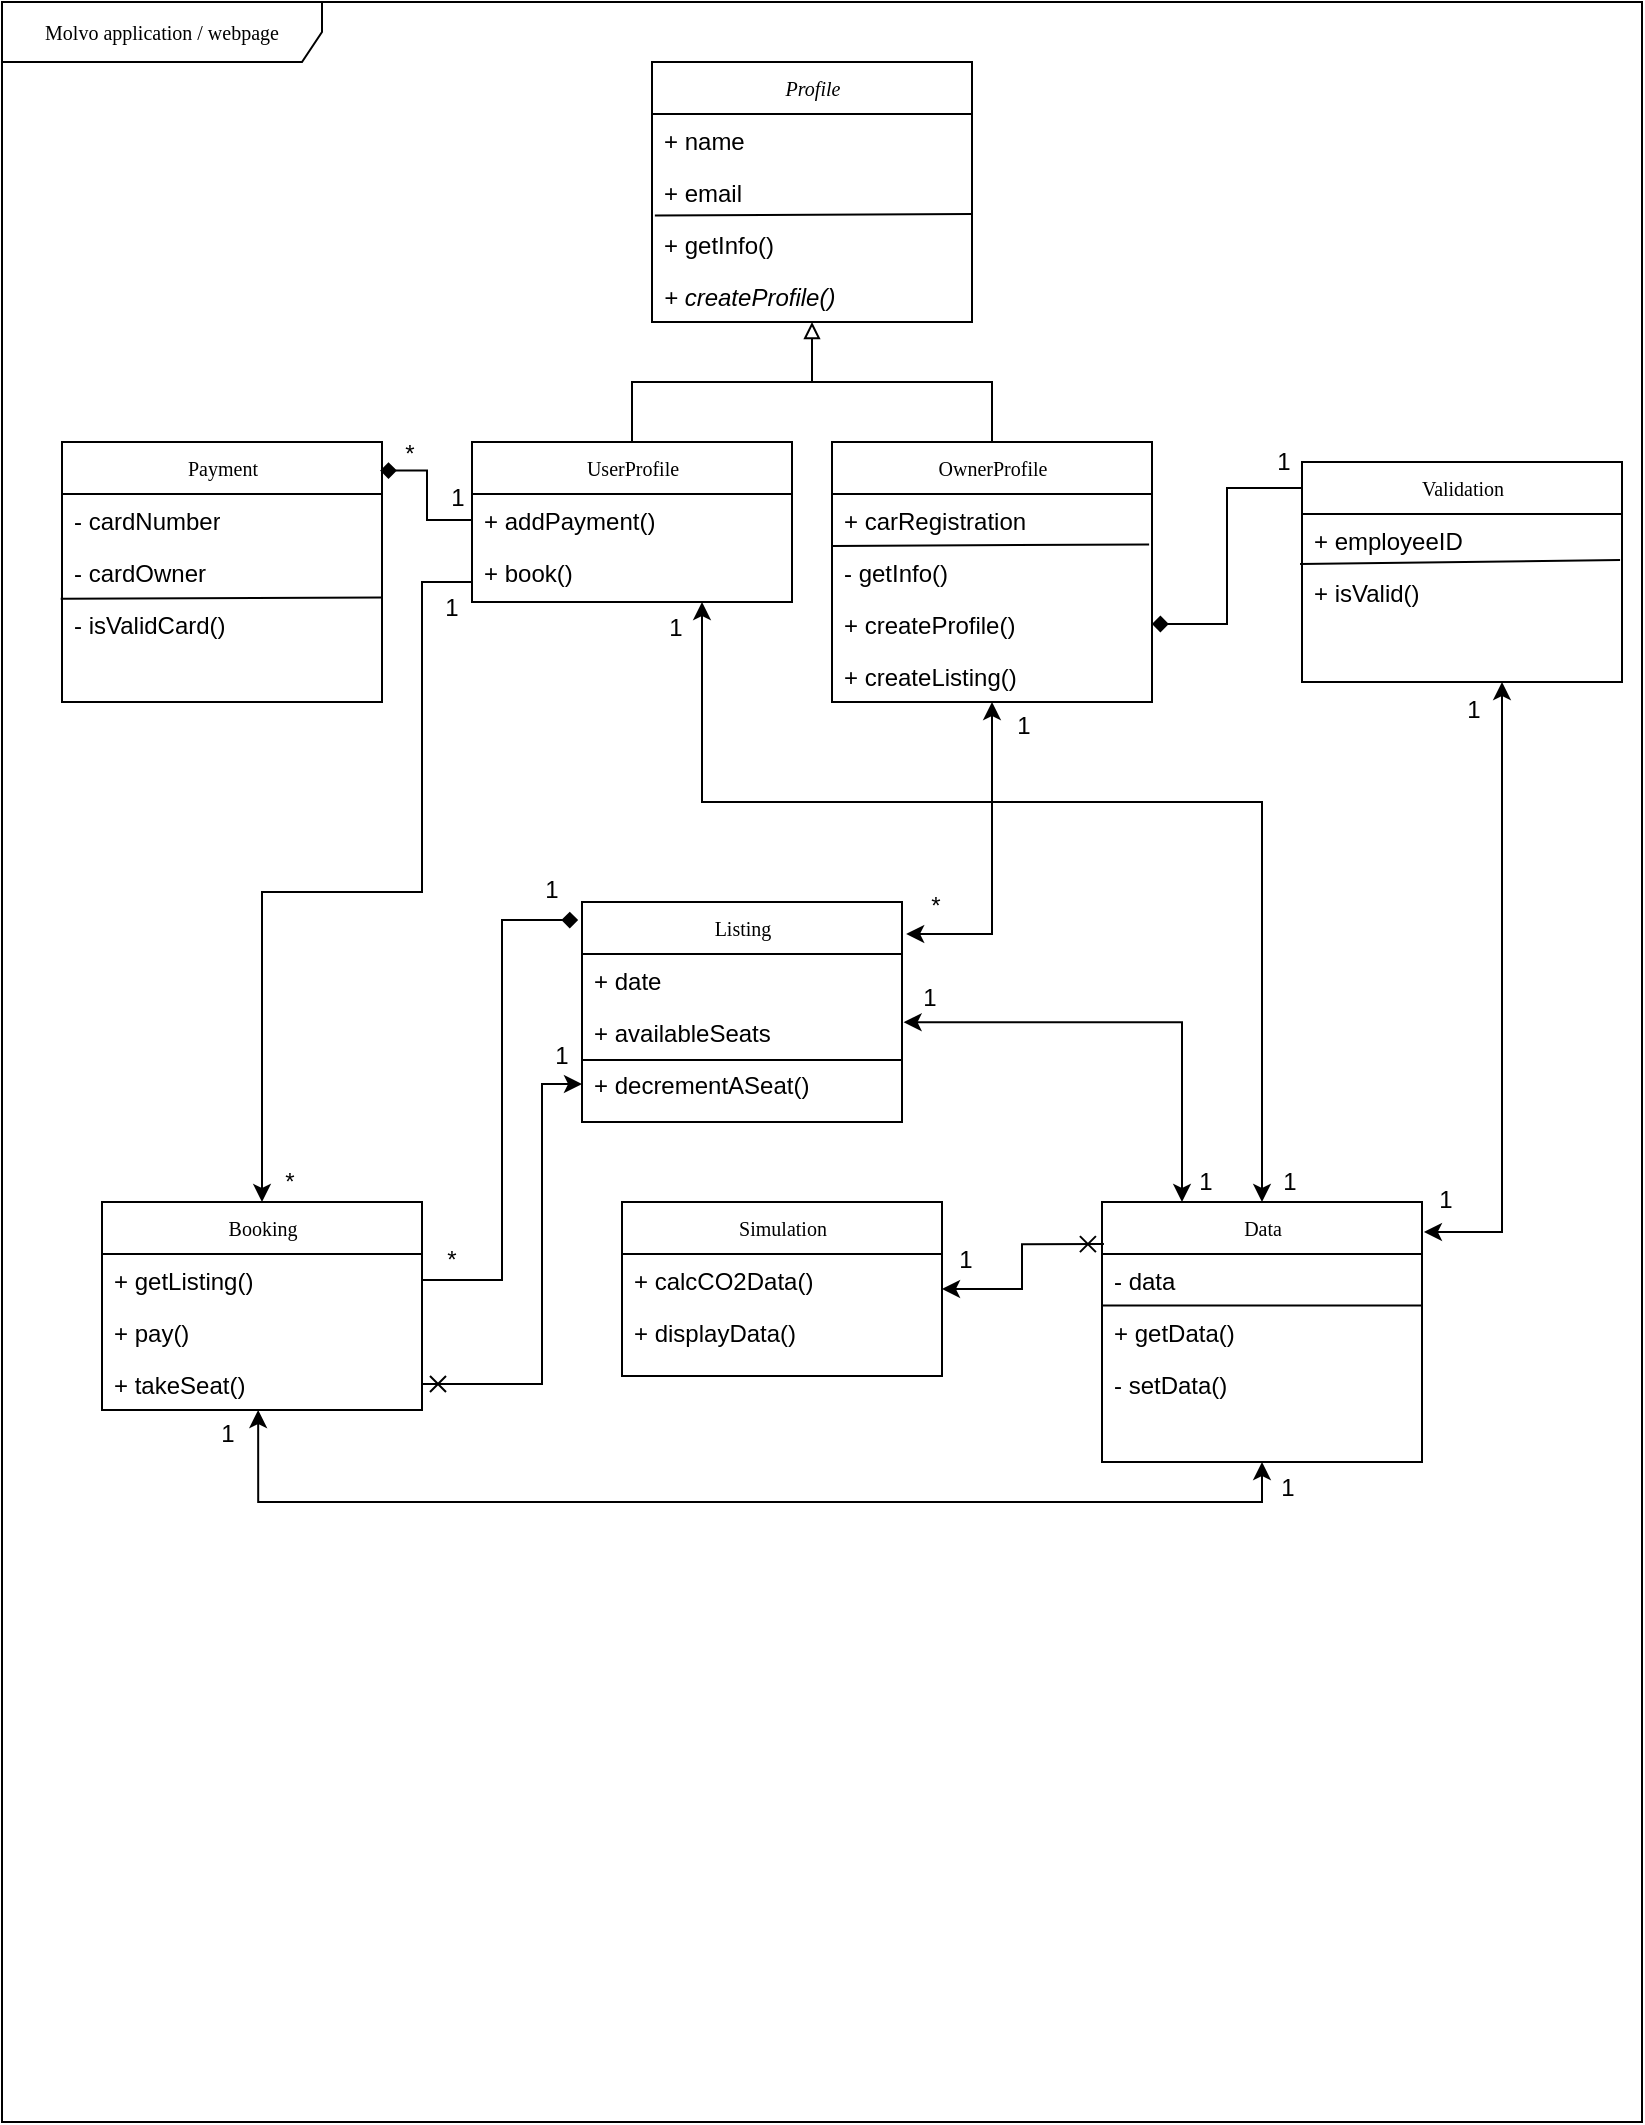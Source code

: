 <mxfile version="20.3.0" type="device"><diagram name="Page-1" id="c4acf3e9-155e-7222-9cf6-157b1a14988f"><mxGraphModel dx="1113" dy="653" grid="1" gridSize="10" guides="1" tooltips="1" connect="1" arrows="1" fold="1" page="1" pageScale="1" pageWidth="850" pageHeight="1100" background="none" math="0" shadow="0"><root><mxCell id="0"/><mxCell id="1" parent="0"/><mxCell id="17acba5748e5396b-1" value="Molvo application / webpage" style="shape=umlFrame;whiteSpace=wrap;html=1;rounded=0;shadow=0;comic=0;labelBackgroundColor=none;strokeWidth=1;fontFamily=Verdana;fontSize=10;align=center;width=160;height=30;" parent="1" vertex="1"><mxGeometry x="20" y="20" width="820" height="1060" as="geometry"/></mxCell><mxCell id="17acba5748e5396b-20" value="Booking" style="swimlane;html=1;fontStyle=0;childLayout=stackLayout;horizontal=1;startSize=26;fillColor=none;horizontalStack=0;resizeParent=1;resizeLast=0;collapsible=1;marginBottom=0;swimlaneFillColor=#ffffff;rounded=0;shadow=0;comic=0;labelBackgroundColor=none;strokeWidth=1;fontFamily=Verdana;fontSize=10;align=center;" parent="1" vertex="1"><mxGeometry x="70" y="620" width="160" height="104" as="geometry"/></mxCell><mxCell id="17acba5748e5396b-21" value="+ getListing()" style="text;html=1;strokeColor=none;fillColor=none;align=left;verticalAlign=top;spacingLeft=4;spacingRight=4;whiteSpace=wrap;overflow=hidden;rotatable=0;points=[[0,0.5],[1,0.5]];portConstraint=eastwest;" parent="17acba5748e5396b-20" vertex="1"><mxGeometry y="26" width="160" height="26" as="geometry"/></mxCell><mxCell id="17acba5748e5396b-24" value="+ pay()" style="text;html=1;strokeColor=none;fillColor=none;align=left;verticalAlign=top;spacingLeft=4;spacingRight=4;whiteSpace=wrap;overflow=hidden;rotatable=0;points=[[0,0.5],[1,0.5]];portConstraint=eastwest;" parent="17acba5748e5396b-20" vertex="1"><mxGeometry y="52" width="160" height="26" as="geometry"/></mxCell><mxCell id="uKs8oyk78Da4pzp-wPas-61" value="+ takeSeat()" style="text;html=1;strokeColor=none;fillColor=none;align=left;verticalAlign=top;spacingLeft=4;spacingRight=4;whiteSpace=wrap;overflow=hidden;rotatable=0;points=[[0,0.5],[1,0.5]];portConstraint=eastwest;" parent="17acba5748e5396b-20" vertex="1"><mxGeometry y="78" width="160" height="26" as="geometry"/></mxCell><mxCell id="17acba5748e5396b-30" value="Listing" style="swimlane;html=1;fontStyle=0;childLayout=stackLayout;horizontal=1;startSize=26;fillColor=none;horizontalStack=0;resizeParent=1;resizeLast=0;collapsible=1;marginBottom=0;swimlaneFillColor=#ffffff;rounded=0;shadow=0;comic=0;labelBackgroundColor=none;strokeWidth=1;fontFamily=Verdana;fontSize=10;align=center;" parent="1" vertex="1"><mxGeometry x="310" y="470" width="160" height="110" as="geometry"/></mxCell><mxCell id="17acba5748e5396b-31" value="+ date" style="text;html=1;strokeColor=none;fillColor=none;align=left;verticalAlign=top;spacingLeft=4;spacingRight=4;whiteSpace=wrap;overflow=hidden;rotatable=0;points=[[0,0.5],[1,0.5]];portConstraint=eastwest;" parent="17acba5748e5396b-30" vertex="1"><mxGeometry y="26" width="160" height="26" as="geometry"/></mxCell><mxCell id="17acba5748e5396b-33" value="+ availableSeats" style="text;html=1;strokeColor=none;fillColor=none;align=left;verticalAlign=top;spacingLeft=4;spacingRight=4;whiteSpace=wrap;overflow=hidden;rotatable=0;points=[[0,0.5],[1,0.5]];portConstraint=eastwest;" parent="17acba5748e5396b-30" vertex="1"><mxGeometry y="52" width="160" height="26" as="geometry"/></mxCell><mxCell id="uKs8oyk78Da4pzp-wPas-89" value="" style="endArrow=none;html=1;rounded=0;strokeWidth=1;exitX=-0.003;exitY=0.876;exitDx=0;exitDy=0;exitPerimeter=0;entryX=1;entryY=0.876;entryDx=0;entryDy=0;entryPerimeter=0;" parent="17acba5748e5396b-30" edge="1"><mxGeometry width="50" height="50" relative="1" as="geometry"><mxPoint x="-0.48" y="78.996" as="sourcePoint"/><mxPoint x="160" y="78.996" as="targetPoint"/></mxGeometry></mxCell><mxCell id="uKs8oyk78Da4pzp-wPas-60" value="+ decrementASeat()" style="text;html=1;strokeColor=none;fillColor=none;align=left;verticalAlign=top;spacingLeft=4;spacingRight=4;whiteSpace=wrap;overflow=hidden;rotatable=0;points=[[0,0.5],[1,0.5]];portConstraint=eastwest;" parent="17acba5748e5396b-30" vertex="1"><mxGeometry y="78" width="160" height="26" as="geometry"/></mxCell><mxCell id="uKs8oyk78Da4pzp-wPas-1" value="Payment" style="swimlane;html=1;fontStyle=0;childLayout=stackLayout;horizontal=1;startSize=26;fillColor=none;horizontalStack=0;resizeParent=1;resizeLast=0;collapsible=1;marginBottom=0;swimlaneFillColor=#ffffff;rounded=0;shadow=0;comic=0;labelBackgroundColor=none;strokeWidth=1;fontFamily=Verdana;fontSize=10;align=center;" parent="1" vertex="1"><mxGeometry x="50" y="240" width="160" height="130" as="geometry"/></mxCell><mxCell id="uKs8oyk78Da4pzp-wPas-2" value="- cardNumber" style="text;html=1;strokeColor=none;fillColor=none;align=left;verticalAlign=top;spacingLeft=4;spacingRight=4;whiteSpace=wrap;overflow=hidden;rotatable=0;points=[[0,0.5],[1,0.5]];portConstraint=eastwest;" parent="uKs8oyk78Da4pzp-wPas-1" vertex="1"><mxGeometry y="26" width="160" height="26" as="geometry"/></mxCell><mxCell id="uKs8oyk78Da4pzp-wPas-3" value="- cardOwner" style="text;html=1;strokeColor=none;fillColor=none;align=left;verticalAlign=top;spacingLeft=4;spacingRight=4;whiteSpace=wrap;overflow=hidden;rotatable=0;points=[[0,0.5],[1,0.5]];portConstraint=eastwest;" parent="uKs8oyk78Da4pzp-wPas-1" vertex="1"><mxGeometry y="52" width="160" height="26" as="geometry"/></mxCell><mxCell id="uKs8oyk78Da4pzp-wPas-4" value="- isValidCard()" style="text;html=1;strokeColor=none;fillColor=none;align=left;verticalAlign=top;spacingLeft=4;spacingRight=4;whiteSpace=wrap;overflow=hidden;rotatable=0;points=[[0,0.5],[1,0.5]];portConstraint=eastwest;" parent="uKs8oyk78Da4pzp-wPas-1" vertex="1"><mxGeometry y="78" width="160" height="26" as="geometry"/></mxCell><mxCell id="uKs8oyk78Da4pzp-wPas-87" value="" style="endArrow=none;html=1;rounded=0;strokeWidth=1;entryX=-0.004;entryY=-0.1;entryDx=0;entryDy=0;entryPerimeter=0;exitX=1.003;exitY=0.877;exitDx=0;exitDy=0;exitPerimeter=0;" parent="uKs8oyk78Da4pzp-wPas-1" edge="1"><mxGeometry width="50" height="50" relative="1" as="geometry"><mxPoint x="160.48" y="77.802" as="sourcePoint"/><mxPoint x="-0.64" y="78.4" as="targetPoint"/></mxGeometry></mxCell><mxCell id="uKs8oyk78Da4pzp-wPas-37" style="edgeStyle=orthogonalEdgeStyle;rounded=0;orthogonalLoop=1;jettySize=auto;html=1;entryX=0.5;entryY=0;entryDx=0;entryDy=0;strokeWidth=1;startArrow=block;startFill=0;endArrow=none;endFill=0;" parent="1" source="uKs8oyk78Da4pzp-wPas-9" target="uKs8oyk78Da4pzp-wPas-25" edge="1"><mxGeometry relative="1" as="geometry"/></mxCell><mxCell id="uKs8oyk78Da4pzp-wPas-9" value="&lt;i&gt;Profile&lt;/i&gt;" style="swimlane;html=1;fontStyle=0;childLayout=stackLayout;horizontal=1;startSize=26;fillColor=none;horizontalStack=0;resizeParent=1;resizeLast=0;collapsible=1;marginBottom=0;swimlaneFillColor=#ffffff;rounded=0;shadow=0;comic=0;labelBackgroundColor=none;strokeWidth=1;fontFamily=Verdana;fontSize=10;align=center;" parent="1" vertex="1"><mxGeometry x="345" y="50" width="160" height="130" as="geometry"/></mxCell><mxCell id="uKs8oyk78Da4pzp-wPas-46" value="+ name" style="text;html=1;strokeColor=none;fillColor=none;align=left;verticalAlign=top;spacingLeft=4;spacingRight=4;whiteSpace=wrap;overflow=hidden;rotatable=0;points=[[0,0.5],[1,0.5]];portConstraint=eastwest;fontStyle=0" parent="uKs8oyk78Da4pzp-wPas-9" vertex="1"><mxGeometry y="26" width="160" height="26" as="geometry"/></mxCell><mxCell id="uKs8oyk78Da4pzp-wPas-45" value="+ email" style="text;html=1;strokeColor=none;fillColor=none;align=left;verticalAlign=top;spacingLeft=4;spacingRight=4;whiteSpace=wrap;overflow=hidden;rotatable=0;points=[[0,0.5],[1,0.5]];portConstraint=eastwest;fontStyle=0" parent="uKs8oyk78Da4pzp-wPas-9" vertex="1"><mxGeometry y="52" width="160" height="26" as="geometry"/></mxCell><mxCell id="uKs8oyk78Da4pzp-wPas-10" value="+ getInfo()" style="text;html=1;strokeColor=none;fillColor=none;align=left;verticalAlign=top;spacingLeft=4;spacingRight=4;whiteSpace=wrap;overflow=hidden;rotatable=0;points=[[0,0.5],[1,0.5]];portConstraint=eastwest;" parent="uKs8oyk78Da4pzp-wPas-9" vertex="1"><mxGeometry y="78" width="160" height="26" as="geometry"/></mxCell><mxCell id="uKs8oyk78Da4pzp-wPas-12" value="+ createProfile()" style="text;html=1;strokeColor=none;fillColor=none;align=left;verticalAlign=top;spacingLeft=4;spacingRight=4;whiteSpace=wrap;overflow=hidden;rotatable=0;points=[[0,0.5],[1,0.5]];portConstraint=eastwest;fontStyle=2" parent="uKs8oyk78Da4pzp-wPas-9" vertex="1"><mxGeometry y="104" width="160" height="26" as="geometry"/></mxCell><mxCell id="uKs8oyk78Da4pzp-wPas-49" value="" style="endArrow=none;html=1;rounded=0;strokeWidth=1;exitX=0.009;exitY=-0.046;exitDx=0;exitDy=0;exitPerimeter=0;entryX=1;entryY=-0.077;entryDx=0;entryDy=0;entryPerimeter=0;" parent="uKs8oyk78Da4pzp-wPas-9" source="uKs8oyk78Da4pzp-wPas-10" target="uKs8oyk78Da4pzp-wPas-10" edge="1"><mxGeometry width="50" height="50" relative="1" as="geometry"><mxPoint x="35" y="210" as="sourcePoint"/><mxPoint x="85" y="160" as="targetPoint"/></mxGeometry></mxCell><mxCell id="8Le6hrmOQh6Z6qcYx4RV-6" style="edgeStyle=orthogonalEdgeStyle;rounded=0;orthogonalLoop=1;jettySize=auto;html=1;entryX=1.006;entryY=0.115;entryDx=0;entryDy=0;entryPerimeter=0;startArrow=classic;startFill=1;" edge="1" parent="1" source="uKs8oyk78Da4pzp-wPas-13" target="uKs8oyk78Da4pzp-wPas-17"><mxGeometry relative="1" as="geometry"><Array as="points"><mxPoint x="770" y="635"/></Array></mxGeometry></mxCell><mxCell id="uKs8oyk78Da4pzp-wPas-13" value="Validation" style="swimlane;html=1;fontStyle=0;childLayout=stackLayout;horizontal=1;startSize=26;fillColor=none;horizontalStack=0;resizeParent=1;resizeLast=0;collapsible=1;marginBottom=0;swimlaneFillColor=#ffffff;rounded=0;shadow=0;comic=0;labelBackgroundColor=none;strokeWidth=1;fontFamily=Verdana;fontSize=10;align=center;" parent="1" vertex="1"><mxGeometry x="670" y="250" width="160" height="110" as="geometry"/></mxCell><mxCell id="uKs8oyk78Da4pzp-wPas-14" value="+ employeeID" style="text;html=1;strokeColor=none;fillColor=none;align=left;verticalAlign=top;spacingLeft=4;spacingRight=4;whiteSpace=wrap;overflow=hidden;rotatable=0;points=[[0,0.5],[1,0.5]];portConstraint=eastwest;" parent="uKs8oyk78Da4pzp-wPas-13" vertex="1"><mxGeometry y="26" width="160" height="26" as="geometry"/></mxCell><mxCell id="uKs8oyk78Da4pzp-wPas-15" value="+ isValid()" style="text;html=1;strokeColor=none;fillColor=none;align=left;verticalAlign=top;spacingLeft=4;spacingRight=4;whiteSpace=wrap;overflow=hidden;rotatable=0;points=[[0,0.5],[1,0.5]];portConstraint=eastwest;" parent="uKs8oyk78Da4pzp-wPas-13" vertex="1"><mxGeometry y="52" width="160" height="26" as="geometry"/></mxCell><mxCell id="uKs8oyk78Da4pzp-wPas-75" value="" style="endArrow=none;html=1;rounded=0;strokeWidth=1;entryX=0.994;entryY=-0.115;entryDx=0;entryDy=0;entryPerimeter=0;exitX=-0.006;exitY=-0.038;exitDx=0;exitDy=0;exitPerimeter=0;" parent="uKs8oyk78Da4pzp-wPas-13" source="uKs8oyk78Da4pzp-wPas-15" target="uKs8oyk78Da4pzp-wPas-15" edge="1"><mxGeometry width="50" height="50" relative="1" as="geometry"><mxPoint x="-340" y="280" as="sourcePoint"/><mxPoint x="-290" y="230" as="targetPoint"/></mxGeometry></mxCell><mxCell id="uKs8oyk78Da4pzp-wPas-91" style="edgeStyle=orthogonalEdgeStyle;rounded=0;orthogonalLoop=1;jettySize=auto;html=1;entryX=1.005;entryY=0.312;entryDx=0;entryDy=0;strokeWidth=1;startArrow=classic;startFill=1;endArrow=classic;endFill=1;exitX=0.25;exitY=0;exitDx=0;exitDy=0;entryPerimeter=0;" parent="1" source="uKs8oyk78Da4pzp-wPas-17" target="17acba5748e5396b-33" edge="1"><mxGeometry relative="1" as="geometry"><Array as="points"><mxPoint x="610" y="530"/></Array></mxGeometry></mxCell><mxCell id="8Le6hrmOQh6Z6qcYx4RV-5" style="edgeStyle=orthogonalEdgeStyle;rounded=0;orthogonalLoop=1;jettySize=auto;html=1;entryX=0.488;entryY=1;entryDx=0;entryDy=0;entryPerimeter=0;startArrow=classic;startFill=1;" edge="1" parent="1" source="uKs8oyk78Da4pzp-wPas-17" target="uKs8oyk78Da4pzp-wPas-61"><mxGeometry relative="1" as="geometry"><Array as="points"><mxPoint x="650" y="770"/><mxPoint x="148" y="770"/></Array></mxGeometry></mxCell><mxCell id="uKs8oyk78Da4pzp-wPas-17" value="Data" style="swimlane;html=1;fontStyle=0;childLayout=stackLayout;horizontal=1;startSize=26;fillColor=none;horizontalStack=0;resizeParent=1;resizeLast=0;collapsible=1;marginBottom=0;swimlaneFillColor=#ffffff;rounded=0;shadow=0;comic=0;labelBackgroundColor=none;strokeWidth=1;fontFamily=Verdana;fontSize=10;align=center;" parent="1" vertex="1"><mxGeometry x="570" y="620" width="160" height="130" as="geometry"/></mxCell><mxCell id="uKs8oyk78Da4pzp-wPas-79" value="- data" style="text;html=1;strokeColor=none;fillColor=none;align=left;verticalAlign=top;spacingLeft=4;spacingRight=4;whiteSpace=wrap;overflow=hidden;rotatable=0;points=[[0,0.5],[1,0.5]];portConstraint=eastwest;" parent="uKs8oyk78Da4pzp-wPas-17" vertex="1"><mxGeometry y="26" width="160" height="26" as="geometry"/></mxCell><mxCell id="uKs8oyk78Da4pzp-wPas-19" value="+ getData()" style="text;html=1;strokeColor=none;fillColor=none;align=left;verticalAlign=top;spacingLeft=4;spacingRight=4;whiteSpace=wrap;overflow=hidden;rotatable=0;points=[[0,0.5],[1,0.5]];portConstraint=eastwest;" parent="uKs8oyk78Da4pzp-wPas-17" vertex="1"><mxGeometry y="52" width="160" height="26" as="geometry"/></mxCell><mxCell id="uKs8oyk78Da4pzp-wPas-78" value="- setData()" style="text;html=1;strokeColor=none;fillColor=none;align=left;verticalAlign=top;spacingLeft=4;spacingRight=4;whiteSpace=wrap;overflow=hidden;rotatable=0;points=[[0,0.5],[1,0.5]];portConstraint=eastwest;" parent="uKs8oyk78Da4pzp-wPas-17" vertex="1"><mxGeometry y="78" width="160" height="26" as="geometry"/></mxCell><mxCell id="uKs8oyk78Da4pzp-wPas-88" value="" style="endArrow=none;html=1;rounded=0;strokeWidth=1;exitX=-0.003;exitY=0.876;exitDx=0;exitDy=0;exitPerimeter=0;entryX=1;entryY=0.876;entryDx=0;entryDy=0;entryPerimeter=0;" parent="uKs8oyk78Da4pzp-wPas-17" edge="1"><mxGeometry width="50" height="50" relative="1" as="geometry"><mxPoint x="-0.48" y="51.776" as="sourcePoint"/><mxPoint x="160" y="51.776" as="targetPoint"/></mxGeometry></mxCell><mxCell id="uKs8oyk78Da4pzp-wPas-38" style="edgeStyle=orthogonalEdgeStyle;rounded=0;orthogonalLoop=1;jettySize=auto;html=1;exitX=0.5;exitY=0;exitDx=0;exitDy=0;strokeWidth=1;startArrow=none;startFill=0;endArrow=none;endFill=0;" parent="1" source="uKs8oyk78Da4pzp-wPas-21" edge="1"><mxGeometry relative="1" as="geometry"><mxPoint x="385" y="210" as="targetPoint"/><Array as="points"><mxPoint x="515" y="210"/></Array></mxGeometry></mxCell><mxCell id="8Le6hrmOQh6Z6qcYx4RV-4" style="edgeStyle=orthogonalEdgeStyle;rounded=0;orthogonalLoop=1;jettySize=auto;html=1;entryX=1.013;entryY=0.145;entryDx=0;entryDy=0;entryPerimeter=0;startArrow=classic;startFill=1;" edge="1" parent="1" source="uKs8oyk78Da4pzp-wPas-21" target="17acba5748e5396b-30"><mxGeometry relative="1" as="geometry"><Array as="points"><mxPoint x="515" y="486"/></Array></mxGeometry></mxCell><mxCell id="uKs8oyk78Da4pzp-wPas-21" value="OwnerProfile" style="swimlane;html=1;fontStyle=0;childLayout=stackLayout;horizontal=1;startSize=26;fillColor=none;horizontalStack=0;resizeParent=1;resizeLast=0;collapsible=1;marginBottom=0;swimlaneFillColor=#ffffff;rounded=0;shadow=0;comic=0;labelBackgroundColor=none;strokeWidth=1;fontFamily=Verdana;fontSize=10;align=center;" parent="1" vertex="1"><mxGeometry x="435" y="240" width="160" height="130" as="geometry"/></mxCell><mxCell id="uKs8oyk78Da4pzp-wPas-48" value="+ carRegistration" style="text;html=1;strokeColor=none;fillColor=none;align=left;verticalAlign=top;spacingLeft=4;spacingRight=4;whiteSpace=wrap;overflow=hidden;rotatable=0;points=[[0,0.5],[1,0.5]];portConstraint=eastwest;" parent="uKs8oyk78Da4pzp-wPas-21" vertex="1"><mxGeometry y="26" width="160" height="26" as="geometry"/></mxCell><mxCell id="uKs8oyk78Da4pzp-wPas-50" value="" style="endArrow=none;html=1;rounded=0;strokeWidth=1;exitX=0.009;exitY=-0.046;exitDx=0;exitDy=0;exitPerimeter=0;entryX=1;entryY=-0.077;entryDx=0;entryDy=0;entryPerimeter=0;" parent="uKs8oyk78Da4pzp-wPas-21" edge="1"><mxGeometry width="50" height="50" relative="1" as="geometry"><mxPoint x="-5.684e-14" y="52.004" as="sourcePoint"/><mxPoint x="158.56" y="51.198" as="targetPoint"/></mxGeometry></mxCell><mxCell id="uKs8oyk78Da4pzp-wPas-24" value="- getInfo()" style="text;html=1;strokeColor=none;fillColor=none;align=left;verticalAlign=top;spacingLeft=4;spacingRight=4;whiteSpace=wrap;overflow=hidden;rotatable=0;points=[[0,0.5],[1,0.5]];portConstraint=eastwest;" parent="uKs8oyk78Da4pzp-wPas-21" vertex="1"><mxGeometry y="52" width="160" height="26" as="geometry"/></mxCell><mxCell id="uKs8oyk78Da4pzp-wPas-22" value="+ createProfile()" style="text;html=1;strokeColor=none;fillColor=none;align=left;verticalAlign=top;spacingLeft=4;spacingRight=4;whiteSpace=wrap;overflow=hidden;rotatable=0;points=[[0,0.5],[1,0.5]];portConstraint=eastwest;" parent="uKs8oyk78Da4pzp-wPas-21" vertex="1"><mxGeometry y="78" width="160" height="26" as="geometry"/></mxCell><mxCell id="uKs8oyk78Da4pzp-wPas-23" value="+ createListing()" style="text;html=1;strokeColor=none;fillColor=none;align=left;verticalAlign=top;spacingLeft=4;spacingRight=4;whiteSpace=wrap;overflow=hidden;rotatable=0;points=[[0,0.5],[1,0.5]];portConstraint=eastwest;" parent="uKs8oyk78Da4pzp-wPas-21" vertex="1"><mxGeometry y="104" width="160" height="26" as="geometry"/></mxCell><mxCell id="uKs8oyk78Da4pzp-wPas-53" style="edgeStyle=orthogonalEdgeStyle;rounded=0;orthogonalLoop=1;jettySize=auto;html=1;entryX=0.5;entryY=0;entryDx=0;entryDy=0;strokeWidth=1;startArrow=none;startFill=0;endArrow=classic;endFill=1;" parent="1" source="uKs8oyk78Da4pzp-wPas-25" target="17acba5748e5396b-20" edge="1"><mxGeometry relative="1" as="geometry"><Array as="points"><mxPoint x="230" y="310"/><mxPoint x="230" y="465"/><mxPoint x="150" y="465"/></Array></mxGeometry></mxCell><mxCell id="uKs8oyk78Da4pzp-wPas-58" style="edgeStyle=orthogonalEdgeStyle;rounded=0;orthogonalLoop=1;jettySize=auto;html=1;entryX=0.994;entryY=0.11;entryDx=0;entryDy=0;entryPerimeter=0;strokeWidth=1;startArrow=none;startFill=0;endArrow=diamond;endFill=1;exitX=0;exitY=0.5;exitDx=0;exitDy=0;" parent="1" source="uKs8oyk78Da4pzp-wPas-39" target="uKs8oyk78Da4pzp-wPas-1" edge="1"><mxGeometry relative="1" as="geometry"/></mxCell><mxCell id="8Le6hrmOQh6Z6qcYx4RV-2" style="edgeStyle=orthogonalEdgeStyle;rounded=0;orthogonalLoop=1;jettySize=auto;html=1;startArrow=classic;startFill=1;entryX=0.5;entryY=0;entryDx=0;entryDy=0;" edge="1" parent="1" source="uKs8oyk78Da4pzp-wPas-25" target="uKs8oyk78Da4pzp-wPas-17"><mxGeometry relative="1" as="geometry"><mxPoint x="540" y="789" as="targetPoint"/><Array as="points"><mxPoint x="370" y="420"/><mxPoint x="650" y="420"/></Array></mxGeometry></mxCell><mxCell id="uKs8oyk78Da4pzp-wPas-25" value="UserProfile" style="swimlane;html=1;fontStyle=0;childLayout=stackLayout;horizontal=1;startSize=26;fillColor=none;horizontalStack=0;resizeParent=1;resizeLast=0;collapsible=1;marginBottom=0;swimlaneFillColor=#ffffff;rounded=0;shadow=0;comic=0;labelBackgroundColor=none;strokeWidth=1;fontFamily=Verdana;fontSize=10;align=center;" parent="1" vertex="1"><mxGeometry x="255" y="240" width="160" height="80" as="geometry"/></mxCell><mxCell id="uKs8oyk78Da4pzp-wPas-39" value="+ addPayment()" style="text;html=1;strokeColor=none;fillColor=none;align=left;verticalAlign=top;spacingLeft=4;spacingRight=4;whiteSpace=wrap;overflow=hidden;rotatable=0;points=[[0,0.5],[1,0.5]];portConstraint=eastwest;" parent="uKs8oyk78Da4pzp-wPas-25" vertex="1"><mxGeometry y="26" width="160" height="26" as="geometry"/></mxCell><mxCell id="uKs8oyk78Da4pzp-wPas-28" value="+ book()" style="text;html=1;strokeColor=none;fillColor=none;align=left;verticalAlign=top;spacingLeft=4;spacingRight=4;whiteSpace=wrap;overflow=hidden;rotatable=0;points=[[0,0.5],[1,0.5]];portConstraint=eastwest;" parent="uKs8oyk78Da4pzp-wPas-25" vertex="1"><mxGeometry y="52" width="160" height="26" as="geometry"/></mxCell><mxCell id="uKs8oyk78Da4pzp-wPas-63" value="" style="edgeStyle=orthogonalEdgeStyle;rounded=0;orthogonalLoop=1;jettySize=auto;html=1;strokeWidth=1;startArrow=cross;startFill=0;endArrow=classic;endFill=1;" parent="1" source="uKs8oyk78Da4pzp-wPas-61" target="uKs8oyk78Da4pzp-wPas-60" edge="1"><mxGeometry relative="1" as="geometry"><Array as="points"><mxPoint x="290" y="711"/><mxPoint x="290" y="561"/></Array></mxGeometry></mxCell><mxCell id="uKs8oyk78Da4pzp-wPas-74" style="edgeStyle=orthogonalEdgeStyle;rounded=0;orthogonalLoop=1;jettySize=auto;html=1;entryX=0;entryY=0.118;entryDx=0;entryDy=0;entryPerimeter=0;strokeWidth=1;startArrow=diamond;startFill=1;endArrow=none;endFill=0;" parent="1" source="uKs8oyk78Da4pzp-wPas-22" target="uKs8oyk78Da4pzp-wPas-13" edge="1"><mxGeometry relative="1" as="geometry"/></mxCell><mxCell id="8Le6hrmOQh6Z6qcYx4RV-3" style="edgeStyle=orthogonalEdgeStyle;rounded=0;orthogonalLoop=1;jettySize=auto;html=1;entryX=-0.012;entryY=0.082;entryDx=0;entryDy=0;entryPerimeter=0;startArrow=none;startFill=0;endArrow=diamond;endFill=1;" edge="1" parent="1" source="17acba5748e5396b-21" target="17acba5748e5396b-30"><mxGeometry relative="1" as="geometry"><Array as="points"><mxPoint x="270" y="659"/><mxPoint x="270" y="479"/></Array></mxGeometry></mxCell><mxCell id="8Le6hrmOQh6Z6qcYx4RV-12" style="edgeStyle=orthogonalEdgeStyle;rounded=0;orthogonalLoop=1;jettySize=auto;html=1;entryX=0.006;entryY=0.162;entryDx=0;entryDy=0;entryPerimeter=0;startArrow=classic;startFill=1;endArrow=cross;endFill=0;" edge="1" parent="1" source="8Le6hrmOQh6Z6qcYx4RV-7" target="uKs8oyk78Da4pzp-wPas-17"><mxGeometry relative="1" as="geometry"/></mxCell><mxCell id="8Le6hrmOQh6Z6qcYx4RV-7" value="Simulation" style="swimlane;html=1;fontStyle=0;childLayout=stackLayout;horizontal=1;startSize=26;fillColor=none;horizontalStack=0;resizeParent=1;resizeLast=0;collapsible=1;marginBottom=0;swimlaneFillColor=#ffffff;rounded=0;shadow=0;comic=0;labelBackgroundColor=none;strokeWidth=1;fontFamily=Verdana;fontSize=10;align=center;" vertex="1" parent="1"><mxGeometry x="330" y="620" width="160" height="87" as="geometry"/></mxCell><mxCell id="8Le6hrmOQh6Z6qcYx4RV-8" value="+ calcCO2Data()" style="text;html=1;strokeColor=none;fillColor=none;align=left;verticalAlign=top;spacingLeft=4;spacingRight=4;whiteSpace=wrap;overflow=hidden;rotatable=0;points=[[0,0.5],[1,0.5]];portConstraint=eastwest;" vertex="1" parent="8Le6hrmOQh6Z6qcYx4RV-7"><mxGeometry y="26" width="160" height="26" as="geometry"/></mxCell><mxCell id="8Le6hrmOQh6Z6qcYx4RV-9" value="+ displayData()" style="text;html=1;strokeColor=none;fillColor=none;align=left;verticalAlign=top;spacingLeft=4;spacingRight=4;whiteSpace=wrap;overflow=hidden;rotatable=0;points=[[0,0.5],[1,0.5]];portConstraint=eastwest;" vertex="1" parent="8Le6hrmOQh6Z6qcYx4RV-7"><mxGeometry y="52" width="160" height="26" as="geometry"/></mxCell><mxCell id="8Le6hrmOQh6Z6qcYx4RV-13" value="*" style="text;html=1;strokeColor=none;fillColor=none;align=center;verticalAlign=middle;whiteSpace=wrap;rounded=0;" vertex="1" parent="1"><mxGeometry x="194" y="231" width="60" height="30" as="geometry"/></mxCell><mxCell id="8Le6hrmOQh6Z6qcYx4RV-14" value="1" style="text;html=1;strokeColor=none;fillColor=none;align=center;verticalAlign=middle;whiteSpace=wrap;rounded=0;" vertex="1" parent="1"><mxGeometry x="218" y="253" width="60" height="30" as="geometry"/></mxCell><mxCell id="8Le6hrmOQh6Z6qcYx4RV-15" value="1" style="text;html=1;strokeColor=none;fillColor=none;align=center;verticalAlign=middle;whiteSpace=wrap;rounded=0;" vertex="1" parent="1"><mxGeometry x="215" y="308" width="60" height="30" as="geometry"/></mxCell><mxCell id="8Le6hrmOQh6Z6qcYx4RV-16" value="*" style="text;html=1;strokeColor=none;fillColor=none;align=center;verticalAlign=middle;whiteSpace=wrap;rounded=0;" vertex="1" parent="1"><mxGeometry x="134" y="595" width="60" height="30" as="geometry"/></mxCell><mxCell id="8Le6hrmOQh6Z6qcYx4RV-17" value="*" style="text;html=1;strokeColor=none;fillColor=none;align=center;verticalAlign=middle;whiteSpace=wrap;rounded=0;" vertex="1" parent="1"><mxGeometry x="215" y="634" width="60" height="30" as="geometry"/></mxCell><mxCell id="8Le6hrmOQh6Z6qcYx4RV-18" value="1" style="text;html=1;strokeColor=none;fillColor=none;align=center;verticalAlign=middle;whiteSpace=wrap;rounded=0;" vertex="1" parent="1"><mxGeometry x="265" y="449" width="60" height="30" as="geometry"/></mxCell><mxCell id="8Le6hrmOQh6Z6qcYx4RV-19" value="1" style="text;html=1;strokeColor=none;fillColor=none;align=center;verticalAlign=middle;whiteSpace=wrap;rounded=0;" vertex="1" parent="1"><mxGeometry x="501" y="367" width="60" height="30" as="geometry"/></mxCell><mxCell id="8Le6hrmOQh6Z6qcYx4RV-20" value="*" style="text;html=1;strokeColor=none;fillColor=none;align=center;verticalAlign=middle;whiteSpace=wrap;rounded=0;" vertex="1" parent="1"><mxGeometry x="457" y="457" width="60" height="30" as="geometry"/></mxCell><mxCell id="8Le6hrmOQh6Z6qcYx4RV-21" value="1" style="text;html=1;strokeColor=none;fillColor=none;align=center;verticalAlign=middle;whiteSpace=wrap;rounded=0;" vertex="1" parent="1"><mxGeometry x="631" y="235" width="60" height="30" as="geometry"/></mxCell><mxCell id="8Le6hrmOQh6Z6qcYx4RV-22" value="1" style="text;html=1;strokeColor=none;fillColor=none;align=center;verticalAlign=middle;whiteSpace=wrap;rounded=0;" vertex="1" parent="1"><mxGeometry x="712" y="604" width="60" height="30" as="geometry"/></mxCell><mxCell id="8Le6hrmOQh6Z6qcYx4RV-23" value="1" style="text;html=1;strokeColor=none;fillColor=none;align=center;verticalAlign=middle;whiteSpace=wrap;rounded=0;" vertex="1" parent="1"><mxGeometry x="270" y="532" width="60" height="30" as="geometry"/></mxCell><mxCell id="8Le6hrmOQh6Z6qcYx4RV-24" value="1" style="text;html=1;strokeColor=none;fillColor=none;align=center;verticalAlign=middle;whiteSpace=wrap;rounded=0;" vertex="1" parent="1"><mxGeometry x="103" y="721" width="60" height="30" as="geometry"/></mxCell><mxCell id="8Le6hrmOQh6Z6qcYx4RV-25" value="1" style="text;html=1;strokeColor=none;fillColor=none;align=center;verticalAlign=middle;whiteSpace=wrap;rounded=0;" vertex="1" parent="1"><mxGeometry x="633" y="748" width="60" height="30" as="geometry"/></mxCell><mxCell id="8Le6hrmOQh6Z6qcYx4RV-26" value="1" style="text;html=1;strokeColor=none;fillColor=none;align=center;verticalAlign=middle;whiteSpace=wrap;rounded=0;" vertex="1" parent="1"><mxGeometry x="472" y="634" width="60" height="30" as="geometry"/></mxCell><mxCell id="8Le6hrmOQh6Z6qcYx4RV-27" value="1" style="text;html=1;strokeColor=none;fillColor=none;align=center;verticalAlign=middle;whiteSpace=wrap;rounded=0;" vertex="1" parent="1"><mxGeometry x="327" y="318" width="60" height="30" as="geometry"/></mxCell><mxCell id="8Le6hrmOQh6Z6qcYx4RV-28" value="1" style="text;html=1;strokeColor=none;fillColor=none;align=center;verticalAlign=middle;whiteSpace=wrap;rounded=0;" vertex="1" parent="1"><mxGeometry x="634" y="595" width="60" height="30" as="geometry"/></mxCell><mxCell id="8Le6hrmOQh6Z6qcYx4RV-29" value="1" style="text;html=1;strokeColor=none;fillColor=none;align=center;verticalAlign=middle;whiteSpace=wrap;rounded=0;" vertex="1" parent="1"><mxGeometry x="592" y="595" width="60" height="30" as="geometry"/></mxCell><mxCell id="8Le6hrmOQh6Z6qcYx4RV-30" value="1" style="text;html=1;strokeColor=none;fillColor=none;align=center;verticalAlign=middle;whiteSpace=wrap;rounded=0;" vertex="1" parent="1"><mxGeometry x="454" y="503" width="60" height="30" as="geometry"/></mxCell><mxCell id="8Le6hrmOQh6Z6qcYx4RV-31" value="1" style="text;html=1;strokeColor=none;fillColor=none;align=center;verticalAlign=middle;whiteSpace=wrap;rounded=0;" vertex="1" parent="1"><mxGeometry x="726" y="359" width="60" height="30" as="geometry"/></mxCell></root></mxGraphModel></diagram></mxfile>